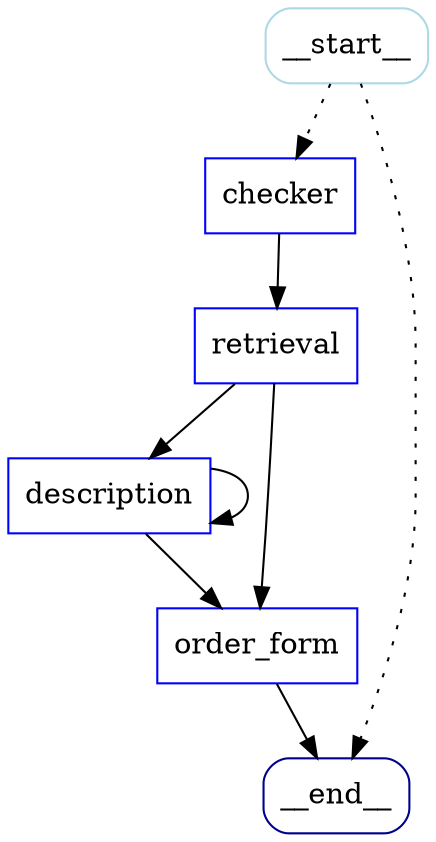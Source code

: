 digraph G {
  node [shape=rect, color="blue"];
  
  start[label="__start__", color="lightblue"]
  start -> checker [style=dotted]
  start -> end [style=dotted]
  
  checker -> retrieval;
  retrieval -> description;
  description -> description;
  description -> order_form;
  retrieval -> order_form;
  order_form -> end

  start [shape=rect, style=rounded ];
  end [label="__end__", shape=rect, style=rounded, color="darkblue"];
}